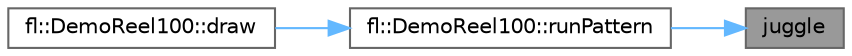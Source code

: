 digraph "juggle"
{
 // LATEX_PDF_SIZE
  bgcolor="transparent";
  edge [fontname=Helvetica,fontsize=10,labelfontname=Helvetica,labelfontsize=10];
  node [fontname=Helvetica,fontsize=10,shape=box,height=0.2,width=0.4];
  rankdir="RL";
  Node1 [id="Node000001",label="juggle",height=0.2,width=0.4,color="gray40", fillcolor="grey60", style="filled", fontcolor="black",tooltip=" "];
  Node1 -> Node2 [id="edge1_Node000001_Node000002",dir="back",color="steelblue1",style="solid",tooltip=" "];
  Node2 [id="Node000002",label="fl::DemoReel100::runPattern",height=0.2,width=0.4,color="grey40", fillcolor="white", style="filled",URL="$d1/d60/classfl_1_1_demo_reel100.html#aad4b41d93c1a9f7acecea8b49cda7078",tooltip=" "];
  Node2 -> Node3 [id="edge2_Node000002_Node000003",dir="back",color="steelblue1",style="solid",tooltip=" "];
  Node3 [id="Node000003",label="fl::DemoReel100::draw",height=0.2,width=0.4,color="grey40", fillcolor="white", style="filled",URL="$d1/d60/classfl_1_1_demo_reel100.html#a5f66b8a2f16f89f0180bd6e27f1563c6",tooltip=" "];
}
